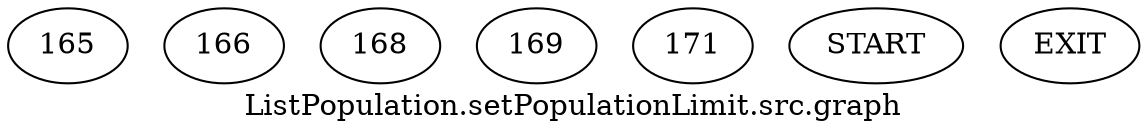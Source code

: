 /* --------------------------------------------------- */
/* Generated by Dr. Garbage Control Flow Graph Factory */
/* http://www.drgarbage.com                            */
/* Version: 4.5.0.201508311741                         */
/* Retrieved on: 2020-01-06 19:03:43.078               */
/* --------------------------------------------------- */
digraph "ListPopulation.setPopulationLimit.src.graph" {
 graph [label="ListPopulation.setPopulationLimit.src.graph"];
 2 [label="165" ]
 3 [label="166" ]
 4 [label="168" ]
 5 [label="169" ]
 6 [label="171" ]
 8 [label="START" ]
 9 [label="EXIT" ]
 8  2
 2  3
 2  4
 4  5
 4  6
 3  9
 5  9
 6  9
}
